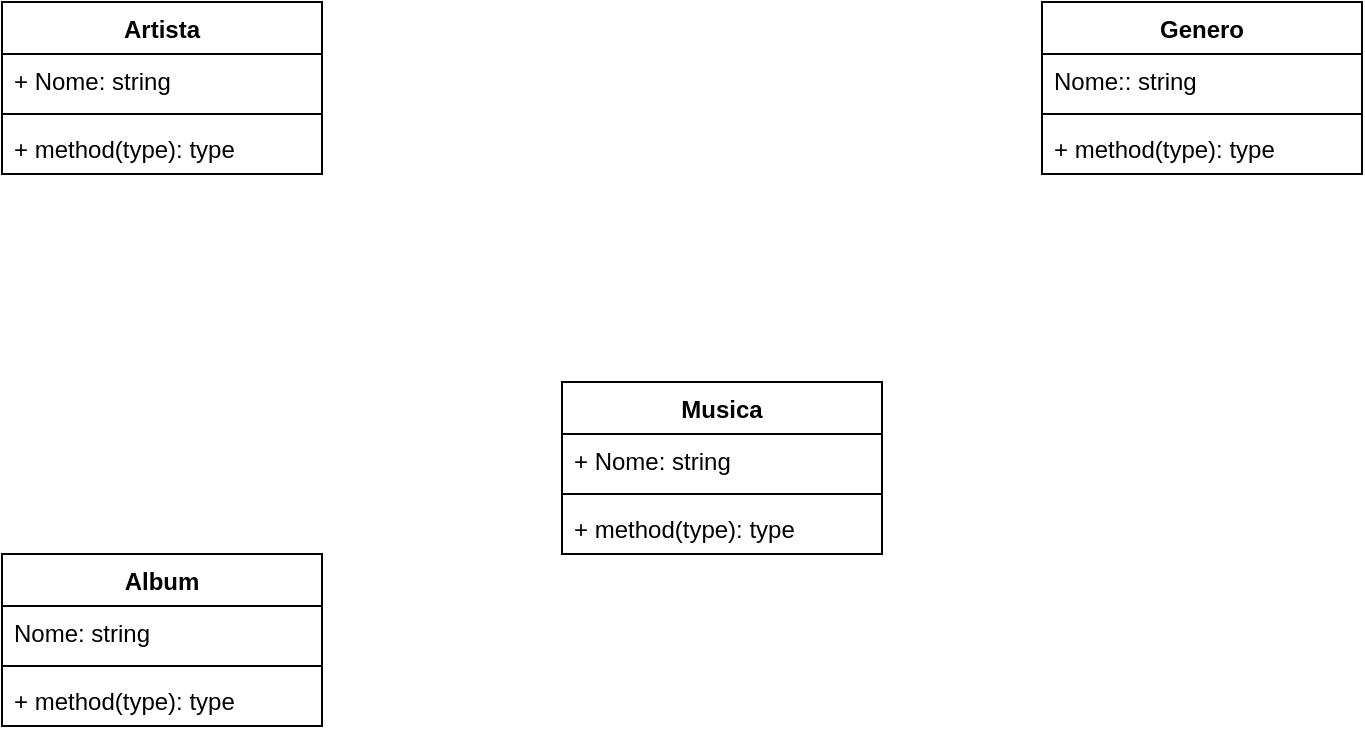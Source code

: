 <mxfile version="20.8.4" type="github">
  <diagram id="C5RBs43oDa-KdzZeNtuy" name="Page-1">
    <mxGraphModel dx="1434" dy="764" grid="1" gridSize="10" guides="1" tooltips="1" connect="1" arrows="1" fold="1" page="1" pageScale="1" pageWidth="827" pageHeight="1169" math="0" shadow="0">
      <root>
        <mxCell id="WIyWlLk6GJQsqaUBKTNV-0" />
        <mxCell id="WIyWlLk6GJQsqaUBKTNV-1" parent="WIyWlLk6GJQsqaUBKTNV-0" />
        <mxCell id="HjjgzwSg_KeHoTy4c4uK-0" value="Musica&#xa;" style="swimlane;fontStyle=1;align=center;verticalAlign=top;childLayout=stackLayout;horizontal=1;startSize=26;horizontalStack=0;resizeParent=1;resizeParentMax=0;resizeLast=0;collapsible=1;marginBottom=0;" parent="WIyWlLk6GJQsqaUBKTNV-1" vertex="1">
          <mxGeometry x="360" y="230" width="160" height="86" as="geometry" />
        </mxCell>
        <mxCell id="HjjgzwSg_KeHoTy4c4uK-1" value="+ Nome: string" style="text;strokeColor=none;fillColor=none;align=left;verticalAlign=top;spacingLeft=4;spacingRight=4;overflow=hidden;rotatable=0;points=[[0,0.5],[1,0.5]];portConstraint=eastwest;" parent="HjjgzwSg_KeHoTy4c4uK-0" vertex="1">
          <mxGeometry y="26" width="160" height="26" as="geometry" />
        </mxCell>
        <mxCell id="HjjgzwSg_KeHoTy4c4uK-2" value="" style="line;strokeWidth=1;fillColor=none;align=left;verticalAlign=middle;spacingTop=-1;spacingLeft=3;spacingRight=3;rotatable=0;labelPosition=right;points=[];portConstraint=eastwest;strokeColor=inherit;" parent="HjjgzwSg_KeHoTy4c4uK-0" vertex="1">
          <mxGeometry y="52" width="160" height="8" as="geometry" />
        </mxCell>
        <mxCell id="HjjgzwSg_KeHoTy4c4uK-3" value="+ method(type): type" style="text;strokeColor=none;fillColor=none;align=left;verticalAlign=top;spacingLeft=4;spacingRight=4;overflow=hidden;rotatable=0;points=[[0,0.5],[1,0.5]];portConstraint=eastwest;" parent="HjjgzwSg_KeHoTy4c4uK-0" vertex="1">
          <mxGeometry y="60" width="160" height="26" as="geometry" />
        </mxCell>
        <mxCell id="HjjgzwSg_KeHoTy4c4uK-16" value="Artista&#xa;" style="swimlane;fontStyle=1;align=center;verticalAlign=top;childLayout=stackLayout;horizontal=1;startSize=26;horizontalStack=0;resizeParent=1;resizeParentMax=0;resizeLast=0;collapsible=1;marginBottom=0;" parent="WIyWlLk6GJQsqaUBKTNV-1" vertex="1">
          <mxGeometry x="80" y="40" width="160" height="86" as="geometry" />
        </mxCell>
        <mxCell id="HjjgzwSg_KeHoTy4c4uK-17" value="+ Nome: string" style="text;strokeColor=none;fillColor=none;align=left;verticalAlign=top;spacingLeft=4;spacingRight=4;overflow=hidden;rotatable=0;points=[[0,0.5],[1,0.5]];portConstraint=eastwest;" parent="HjjgzwSg_KeHoTy4c4uK-16" vertex="1">
          <mxGeometry y="26" width="160" height="26" as="geometry" />
        </mxCell>
        <mxCell id="HjjgzwSg_KeHoTy4c4uK-18" value="" style="line;strokeWidth=1;fillColor=none;align=left;verticalAlign=middle;spacingTop=-1;spacingLeft=3;spacingRight=3;rotatable=0;labelPosition=right;points=[];portConstraint=eastwest;strokeColor=inherit;" parent="HjjgzwSg_KeHoTy4c4uK-16" vertex="1">
          <mxGeometry y="52" width="160" height="8" as="geometry" />
        </mxCell>
        <mxCell id="HjjgzwSg_KeHoTy4c4uK-19" value="+ method(type): type" style="text;strokeColor=none;fillColor=none;align=left;verticalAlign=top;spacingLeft=4;spacingRight=4;overflow=hidden;rotatable=0;points=[[0,0.5],[1,0.5]];portConstraint=eastwest;" parent="HjjgzwSg_KeHoTy4c4uK-16" vertex="1">
          <mxGeometry y="60" width="160" height="26" as="geometry" />
        </mxCell>
        <mxCell id="HjjgzwSg_KeHoTy4c4uK-24" value="Album" style="swimlane;fontStyle=1;align=center;verticalAlign=top;childLayout=stackLayout;horizontal=1;startSize=26;horizontalStack=0;resizeParent=1;resizeParentMax=0;resizeLast=0;collapsible=1;marginBottom=0;" parent="WIyWlLk6GJQsqaUBKTNV-1" vertex="1">
          <mxGeometry x="80" y="316" width="160" height="86" as="geometry" />
        </mxCell>
        <mxCell id="HjjgzwSg_KeHoTy4c4uK-25" value="Nome: string" style="text;strokeColor=none;fillColor=none;align=left;verticalAlign=top;spacingLeft=4;spacingRight=4;overflow=hidden;rotatable=0;points=[[0,0.5],[1,0.5]];portConstraint=eastwest;" parent="HjjgzwSg_KeHoTy4c4uK-24" vertex="1">
          <mxGeometry y="26" width="160" height="26" as="geometry" />
        </mxCell>
        <mxCell id="HjjgzwSg_KeHoTy4c4uK-26" value="" style="line;strokeWidth=1;fillColor=none;align=left;verticalAlign=middle;spacingTop=-1;spacingLeft=3;spacingRight=3;rotatable=0;labelPosition=right;points=[];portConstraint=eastwest;strokeColor=inherit;" parent="HjjgzwSg_KeHoTy4c4uK-24" vertex="1">
          <mxGeometry y="52" width="160" height="8" as="geometry" />
        </mxCell>
        <mxCell id="HjjgzwSg_KeHoTy4c4uK-27" value="+ method(type): type" style="text;strokeColor=none;fillColor=none;align=left;verticalAlign=top;spacingLeft=4;spacingRight=4;overflow=hidden;rotatable=0;points=[[0,0.5],[1,0.5]];portConstraint=eastwest;" parent="HjjgzwSg_KeHoTy4c4uK-24" vertex="1">
          <mxGeometry y="60" width="160" height="26" as="geometry" />
        </mxCell>
        <mxCell id="HjjgzwSg_KeHoTy4c4uK-20" value="Genero" style="swimlane;fontStyle=1;align=center;verticalAlign=top;childLayout=stackLayout;horizontal=1;startSize=26;horizontalStack=0;resizeParent=1;resizeParentMax=0;resizeLast=0;collapsible=1;marginBottom=0;" parent="WIyWlLk6GJQsqaUBKTNV-1" vertex="1">
          <mxGeometry x="600" y="40" width="160" height="86" as="geometry" />
        </mxCell>
        <mxCell id="HjjgzwSg_KeHoTy4c4uK-21" value="Nome:: string" style="text;strokeColor=none;fillColor=none;align=left;verticalAlign=top;spacingLeft=4;spacingRight=4;overflow=hidden;rotatable=0;points=[[0,0.5],[1,0.5]];portConstraint=eastwest;" parent="HjjgzwSg_KeHoTy4c4uK-20" vertex="1">
          <mxGeometry y="26" width="160" height="26" as="geometry" />
        </mxCell>
        <mxCell id="HjjgzwSg_KeHoTy4c4uK-22" value="" style="line;strokeWidth=1;fillColor=none;align=left;verticalAlign=middle;spacingTop=-1;spacingLeft=3;spacingRight=3;rotatable=0;labelPosition=right;points=[];portConstraint=eastwest;strokeColor=inherit;" parent="HjjgzwSg_KeHoTy4c4uK-20" vertex="1">
          <mxGeometry y="52" width="160" height="8" as="geometry" />
        </mxCell>
        <mxCell id="HjjgzwSg_KeHoTy4c4uK-23" value="+ method(type): type" style="text;strokeColor=none;fillColor=none;align=left;verticalAlign=top;spacingLeft=4;spacingRight=4;overflow=hidden;rotatable=0;points=[[0,0.5],[1,0.5]];portConstraint=eastwest;" parent="HjjgzwSg_KeHoTy4c4uK-20" vertex="1">
          <mxGeometry y="60" width="160" height="26" as="geometry" />
        </mxCell>
      </root>
    </mxGraphModel>
  </diagram>
</mxfile>
